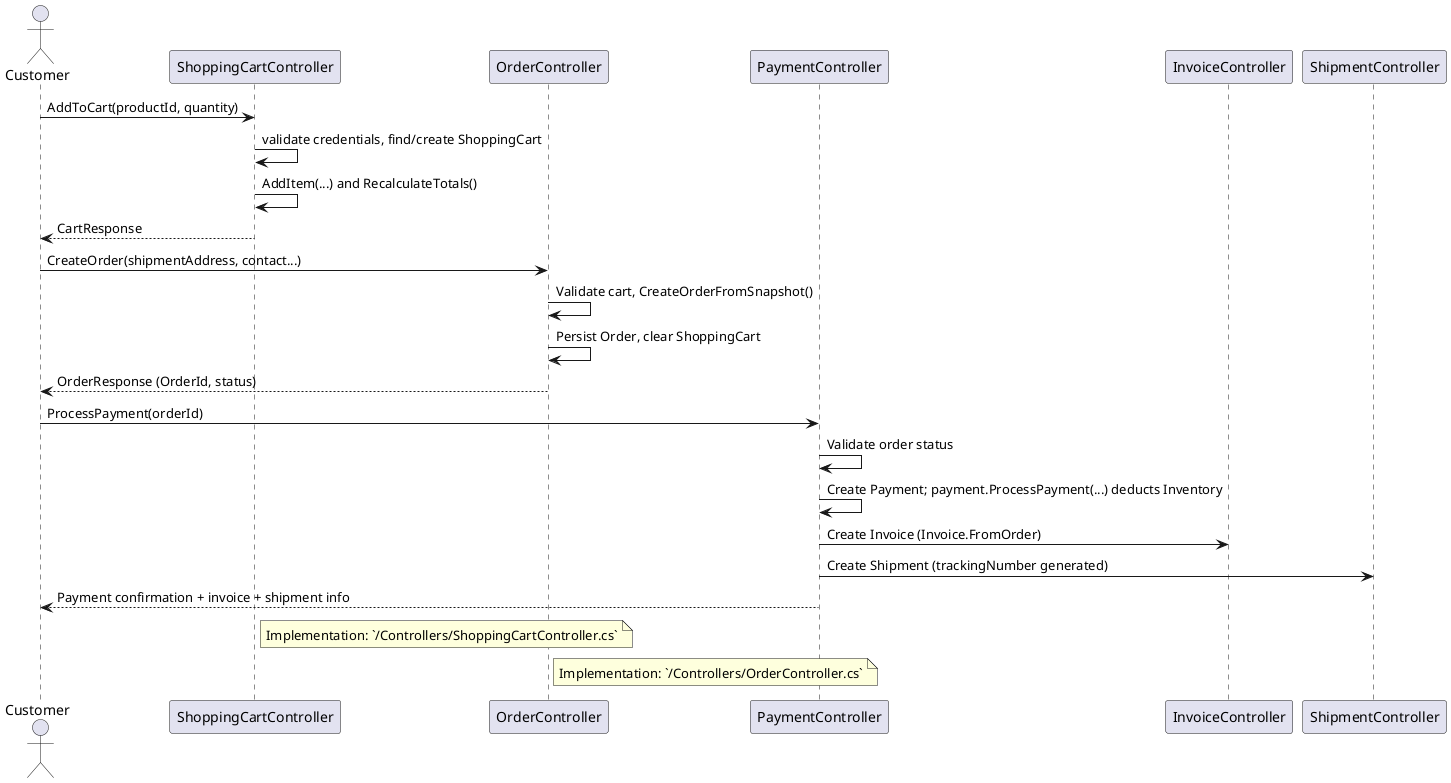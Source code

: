 @startuml checkout_sequence
actor Customer
participant "ShoppingCartController" as SC
participant "OrderController" as OC
participant "PaymentController" as PC
participant "InvoiceController" as IC
participant "ShipmentController" as ShC

Customer -> SC: AddToCart(productId, quantity)
SC -> SC: validate credentials, find/create ShoppingCart
SC -> SC: AddItem(...) and RecalculateTotals()
SC --> Customer: CartResponse

Customer -> OC: CreateOrder(shipmentAddress, contact...)
OC -> OC: Validate cart, CreateOrderFromSnapshot()
OC -> OC: Persist Order, clear ShoppingCart
OC --> Customer: OrderResponse (OrderId, status)

Customer -> PC: ProcessPayment(orderId)
PC -> PC: Validate order status
PC -> PC: Create Payment; payment.ProcessPayment(...) deducts Inventory
PC -> IC: Create Invoice (Invoice.FromOrder)
PC -> ShC: Create Shipment (trackingNumber generated)
PC --> Customer: Payment confirmation + invoice + shipment info

note right of SC
  Implementation: `/Controllers/ShoppingCartController.cs`
end note

note right of OC
  Implementation: `/Controllers/OrderController.cs`
end note

@enduml
